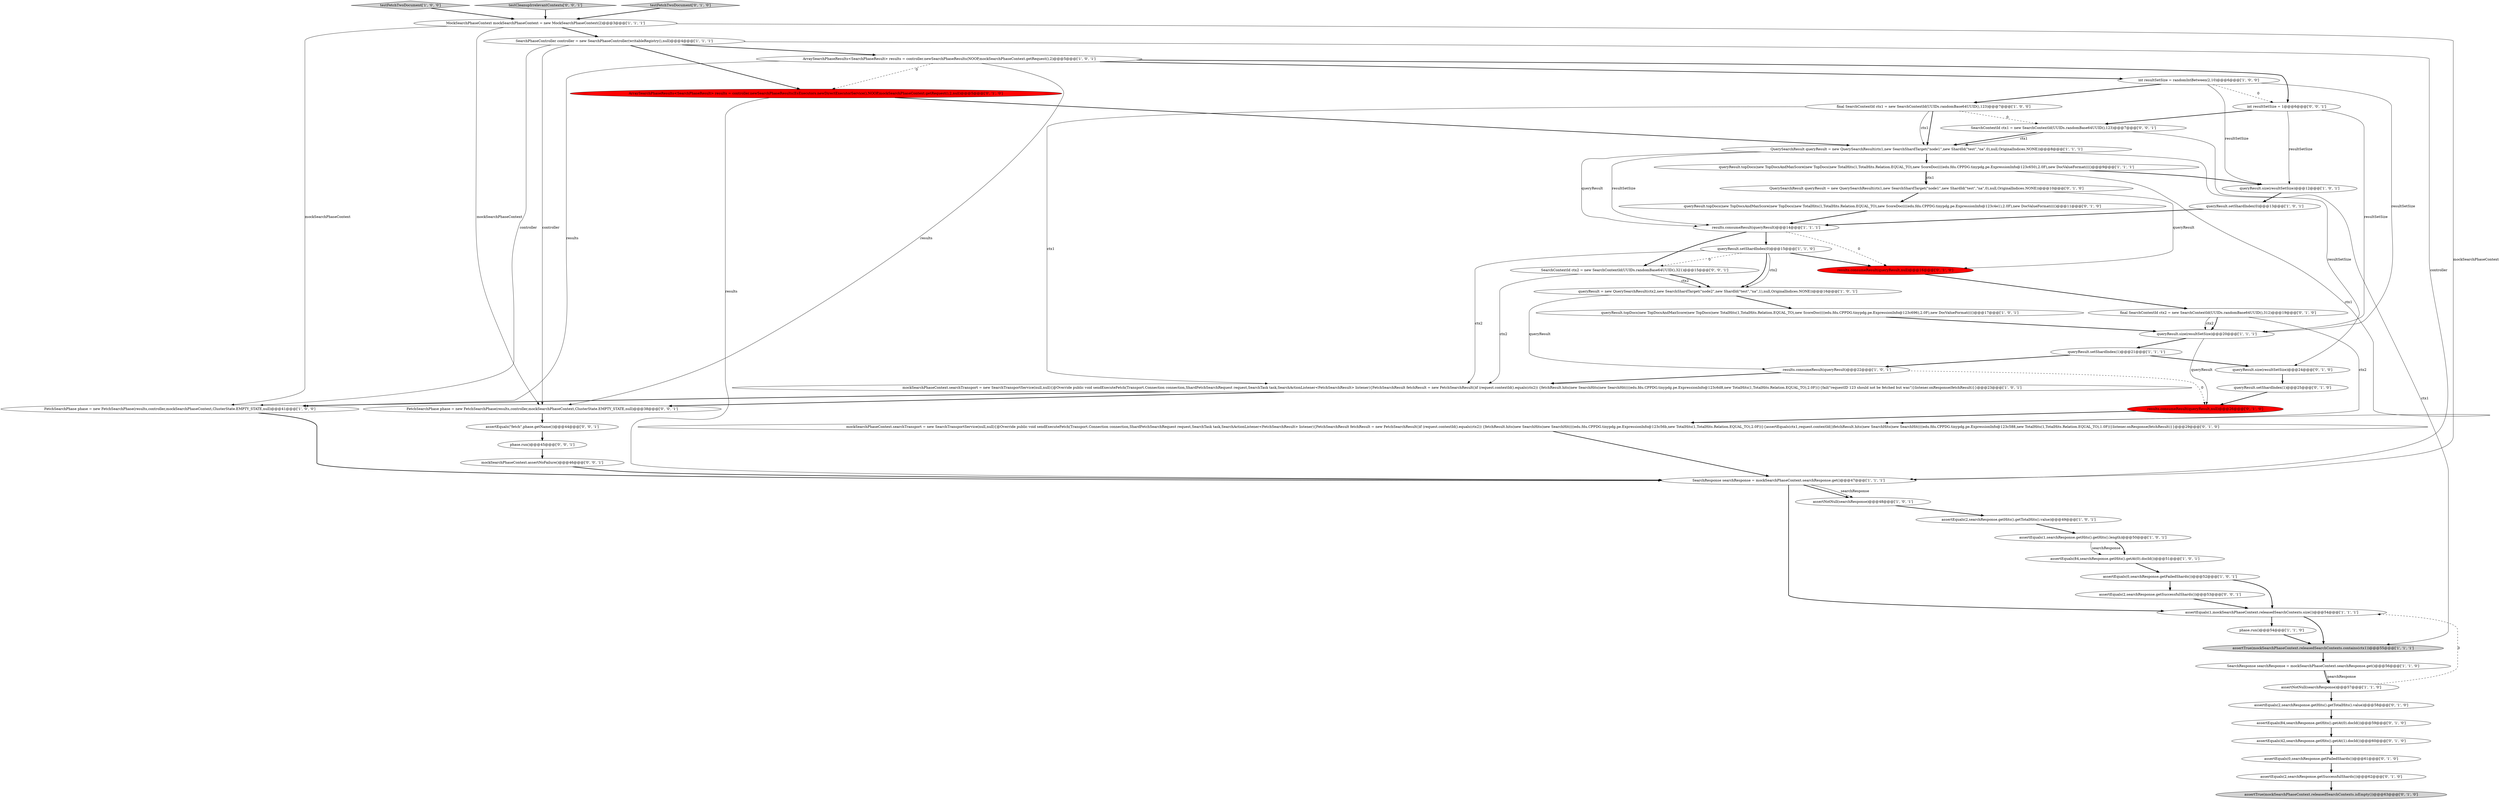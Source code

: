 digraph {
23 [style = filled, label = "assertEquals(84,searchResponse.getHits().getAt(0).docId())@@@51@@@['1', '0', '1']", fillcolor = white, shape = ellipse image = "AAA0AAABBB1BBB"];
26 [style = filled, label = "assertNotNull(searchResponse)@@@57@@@['1', '1', '0']", fillcolor = white, shape = ellipse image = "AAA0AAABBB1BBB"];
50 [style = filled, label = "assertEquals(2,searchResponse.getSuccessfulShards())@@@53@@@['0', '0', '1']", fillcolor = white, shape = ellipse image = "AAA0AAABBB3BBB"];
54 [style = filled, label = "assertEquals(\"fetch\",phase.getName())@@@44@@@['0', '0', '1']", fillcolor = white, shape = ellipse image = "AAA0AAABBB3BBB"];
16 [style = filled, label = "queryResult.size(resultSetSize)@@@12@@@['1', '0', '1']", fillcolor = white, shape = ellipse image = "AAA0AAABBB1BBB"];
1 [style = filled, label = "QuerySearchResult queryResult = new QuerySearchResult(ctx1,new SearchShardTarget(\"node1\",new ShardId(\"test\",\"na\",0),null,OriginalIndices.NONE))@@@8@@@['1', '1', '1']", fillcolor = white, shape = ellipse image = "AAA0AAABBB1BBB"];
27 [style = filled, label = "queryResult.setShardIndex(1)@@@21@@@['1', '1', '1']", fillcolor = white, shape = ellipse image = "AAA0AAABBB1BBB"];
3 [style = filled, label = "SearchResponse searchResponse = mockSearchPhaseContext.searchResponse.get()@@@47@@@['1', '1', '1']", fillcolor = white, shape = ellipse image = "AAA0AAABBB1BBB"];
2 [style = filled, label = "FetchSearchPhase phase = new FetchSearchPhase(results,controller,mockSearchPhaseContext,ClusterState.EMPTY_STATE,null)@@@41@@@['1', '0', '0']", fillcolor = white, shape = ellipse image = "AAA0AAABBB1BBB"];
45 [style = filled, label = "assertEquals(2,searchResponse.getHits().getTotalHits().value)@@@58@@@['0', '1', '0']", fillcolor = white, shape = ellipse image = "AAA0AAABBB2BBB"];
18 [style = filled, label = "mockSearchPhaseContext.searchTransport = new SearchTransportService(null,null){@Override public void sendExecuteFetch(Transport.Connection connection,ShardFetchSearchRequest request,SearchTask task,SearchActionListener<FetchSearchResult> listener){FetchSearchResult fetchResult = new FetchSearchResult()if (request.contextId().equals(ctx2)) {fetchResult.hits(new SearchHits(new SearchHit((((edu.fdu.CPPDG.tinypdg.pe.ExpressionInfo@123c6d8,new TotalHits(1,TotalHits.Relation.EQUAL_TO),2.0F))}{fail(\"requestID 123 should not be fetched but was\")}listener.onResponse(fetchResult)}}@@@23@@@['1', '0', '1']", fillcolor = white, shape = ellipse image = "AAA0AAABBB1BBB"];
39 [style = filled, label = "final SearchContextId ctx2 = new SearchContextId(UUIDs.randomBase64UUID(),312)@@@19@@@['0', '1', '0']", fillcolor = white, shape = ellipse image = "AAA0AAABBB2BBB"];
32 [style = filled, label = "assertEquals(42,searchResponse.getHits().getAt(1).docId())@@@60@@@['0', '1', '0']", fillcolor = white, shape = ellipse image = "AAA0AAABBB2BBB"];
36 [style = filled, label = "queryResult.topDocs(new TopDocsAndMaxScore(new TopDocs(new TotalHits(1,TotalHits.Relation.EQUAL_TO),new ScoreDoc((((edu.fdu.CPPDG.tinypdg.pe.ExpressionInfo@123c4e1),2.0F),new DocValueFormat(((()@@@11@@@['0', '1', '0']", fillcolor = white, shape = ellipse image = "AAA0AAABBB2BBB"];
15 [style = filled, label = "assertEquals(1,mockSearchPhaseContext.releasedSearchContexts.size())@@@54@@@['1', '1', '1']", fillcolor = white, shape = ellipse image = "AAA0AAABBB1BBB"];
47 [style = filled, label = "FetchSearchPhase phase = new FetchSearchPhase(results,controller,mockSearchPhaseContext,ClusterState.EMPTY_STATE,null)@@@38@@@['0', '0', '1']", fillcolor = white, shape = ellipse image = "AAA0AAABBB3BBB"];
11 [style = filled, label = "queryResult.setShardIndex(0)@@@13@@@['1', '0', '1']", fillcolor = white, shape = ellipse image = "AAA0AAABBB1BBB"];
10 [style = filled, label = "assertTrue(mockSearchPhaseContext.releasedSearchContexts.contains(ctx1))@@@55@@@['1', '1', '1']", fillcolor = lightgray, shape = ellipse image = "AAA0AAABBB1BBB"];
9 [style = filled, label = "queryResult.size(resultSetSize)@@@20@@@['1', '1', '1']", fillcolor = white, shape = ellipse image = "AAA0AAABBB1BBB"];
6 [style = filled, label = "queryResult.setShardIndex(0)@@@15@@@['1', '1', '0']", fillcolor = white, shape = ellipse image = "AAA0AAABBB1BBB"];
21 [style = filled, label = "testFetchTwoDocument['1', '0', '0']", fillcolor = lightgray, shape = diamond image = "AAA0AAABBB1BBB"];
7 [style = filled, label = "ArraySearchPhaseResults<SearchPhaseResult> results = controller.newSearchPhaseResults(NOOP,mockSearchPhaseContext.getRequest(),2)@@@5@@@['1', '0', '1']", fillcolor = white, shape = ellipse image = "AAA0AAABBB1BBB"];
38 [style = filled, label = "assertTrue(mockSearchPhaseContext.releasedSearchContexts.isEmpty())@@@63@@@['0', '1', '0']", fillcolor = lightgray, shape = ellipse image = "AAA0AAABBB2BBB"];
49 [style = filled, label = "SearchContextId ctx2 = new SearchContextId(UUIDs.randomBase64UUID(),321)@@@15@@@['0', '0', '1']", fillcolor = white, shape = ellipse image = "AAA0AAABBB3BBB"];
24 [style = filled, label = "results.consumeResult(queryResult)@@@14@@@['1', '1', '1']", fillcolor = white, shape = ellipse image = "AAA0AAABBB1BBB"];
29 [style = filled, label = "int resultSetSize = randomIntBetween(2,10)@@@6@@@['1', '0', '0']", fillcolor = white, shape = ellipse image = "AAA0AAABBB1BBB"];
14 [style = filled, label = "assertEquals(2,searchResponse.getHits().getTotalHits().value)@@@49@@@['1', '0', '1']", fillcolor = white, shape = ellipse image = "AAA0AAABBB1BBB"];
19 [style = filled, label = "queryResult.topDocs(new TopDocsAndMaxScore(new TopDocs(new TotalHits(1,TotalHits.Relation.EQUAL_TO),new ScoreDoc((((edu.fdu.CPPDG.tinypdg.pe.ExpressionInfo@123c696),2.0F),new DocValueFormat(((()@@@17@@@['1', '0', '1']", fillcolor = white, shape = ellipse image = "AAA0AAABBB1BBB"];
52 [style = filled, label = "mockSearchPhaseContext.assertNoFailure()@@@46@@@['0', '0', '1']", fillcolor = white, shape = ellipse image = "AAA0AAABBB3BBB"];
34 [style = filled, label = "results.consumeResult(queryResult,null)@@@16@@@['0', '1', '0']", fillcolor = red, shape = ellipse image = "AAA1AAABBB2BBB"];
17 [style = filled, label = "results.consumeResult(queryResult)@@@22@@@['1', '0', '1']", fillcolor = white, shape = ellipse image = "AAA0AAABBB1BBB"];
33 [style = filled, label = "assertEquals(0,searchResponse.getFailedShards())@@@61@@@['0', '1', '0']", fillcolor = white, shape = ellipse image = "AAA0AAABBB2BBB"];
48 [style = filled, label = "testCleanupIrrelevantContexts['0', '0', '1']", fillcolor = lightgray, shape = diamond image = "AAA0AAABBB3BBB"];
41 [style = filled, label = "assertEquals(84,searchResponse.getHits().getAt(0).docId())@@@59@@@['0', '1', '0']", fillcolor = white, shape = ellipse image = "AAA0AAABBB2BBB"];
5 [style = filled, label = "queryResult.topDocs(new TopDocsAndMaxScore(new TopDocs(new TotalHits(1,TotalHits.Relation.EQUAL_TO),new ScoreDoc((((edu.fdu.CPPDG.tinypdg.pe.ExpressionInfo@123c650),2.0F),new DocValueFormat(((()@@@9@@@['1', '1', '1']", fillcolor = white, shape = ellipse image = "AAA0AAABBB1BBB"];
0 [style = filled, label = "assertEquals(0,searchResponse.getFailedShards())@@@52@@@['1', '0', '1']", fillcolor = white, shape = ellipse image = "AAA0AAABBB1BBB"];
4 [style = filled, label = "MockSearchPhaseContext mockSearchPhaseContext = new MockSearchPhaseContext(2)@@@3@@@['1', '1', '1']", fillcolor = white, shape = ellipse image = "AAA0AAABBB1BBB"];
28 [style = filled, label = "assertNotNull(searchResponse)@@@48@@@['1', '0', '1']", fillcolor = white, shape = ellipse image = "AAA0AAABBB1BBB"];
42 [style = filled, label = "QuerySearchResult queryResult = new QuerySearchResult(ctx1,new SearchShardTarget(\"node1\",new ShardId(\"test\",\"na\",0),null,OriginalIndices.NONE))@@@10@@@['0', '1', '0']", fillcolor = white, shape = ellipse image = "AAA0AAABBB2BBB"];
44 [style = filled, label = "testFetchTwoDocument['0', '1', '0']", fillcolor = lightgray, shape = diamond image = "AAA0AAABBB2BBB"];
40 [style = filled, label = "mockSearchPhaseContext.searchTransport = new SearchTransportService(null,null){@Override public void sendExecuteFetch(Transport.Connection connection,ShardFetchSearchRequest request,SearchTask task,SearchActionListener<FetchSearchResult> listener){FetchSearchResult fetchResult = new FetchSearchResult()if (request.contextId().equals(ctx2)) {fetchResult.hits(new SearchHits(new SearchHit((((edu.fdu.CPPDG.tinypdg.pe.ExpressionInfo@123c56b,new TotalHits(1,TotalHits.Relation.EQUAL_TO),2.0F))}{assertEquals(ctx1,request.contextId())fetchResult.hits(new SearchHits(new SearchHit((((edu.fdu.CPPDG.tinypdg.pe.ExpressionInfo@123c588,new TotalHits(1,TotalHits.Relation.EQUAL_TO),1.0F))}listener.onResponse(fetchResult)}}@@@29@@@['0', '1', '0']", fillcolor = white, shape = ellipse image = "AAA0AAABBB2BBB"];
51 [style = filled, label = "SearchContextId ctx1 = new SearchContextId(UUIDs.randomBase64UUID(),123)@@@7@@@['0', '0', '1']", fillcolor = white, shape = ellipse image = "AAA0AAABBB3BBB"];
8 [style = filled, label = "final SearchContextId ctx1 = new SearchContextId(UUIDs.randomBase64UUID(),123)@@@7@@@['1', '0', '0']", fillcolor = white, shape = ellipse image = "AAA0AAABBB1BBB"];
12 [style = filled, label = "SearchPhaseController controller = new SearchPhaseController(writableRegistry(),null)@@@4@@@['1', '1', '1']", fillcolor = white, shape = ellipse image = "AAA0AAABBB1BBB"];
30 [style = filled, label = "assertEquals(2,searchResponse.getSuccessfulShards())@@@62@@@['0', '1', '0']", fillcolor = white, shape = ellipse image = "AAA0AAABBB2BBB"];
46 [style = filled, label = "phase.run()@@@45@@@['0', '0', '1']", fillcolor = white, shape = ellipse image = "AAA0AAABBB3BBB"];
53 [style = filled, label = "int resultSetSize = 1@@@6@@@['0', '0', '1']", fillcolor = white, shape = ellipse image = "AAA0AAABBB3BBB"];
25 [style = filled, label = "phase.run()@@@54@@@['1', '1', '0']", fillcolor = white, shape = ellipse image = "AAA0AAABBB1BBB"];
43 [style = filled, label = "queryResult.size(resultSetSize)@@@24@@@['0', '1', '0']", fillcolor = white, shape = ellipse image = "AAA0AAABBB2BBB"];
35 [style = filled, label = "ArraySearchPhaseResults<SearchPhaseResult> results = controller.newSearchPhaseResults(EsExecutors.newDirectExecutorService(),NOOP,mockSearchPhaseContext.getRequest(),2,null)@@@5@@@['0', '1', '0']", fillcolor = red, shape = ellipse image = "AAA1AAABBB2BBB"];
20 [style = filled, label = "assertEquals(1,searchResponse.getHits().getHits().length)@@@50@@@['1', '0', '1']", fillcolor = white, shape = ellipse image = "AAA0AAABBB1BBB"];
37 [style = filled, label = "results.consumeResult(queryResult,null)@@@26@@@['0', '1', '0']", fillcolor = red, shape = ellipse image = "AAA1AAABBB2BBB"];
13 [style = filled, label = "SearchResponse searchResponse = mockSearchPhaseContext.searchResponse.get()@@@56@@@['1', '1', '0']", fillcolor = white, shape = ellipse image = "AAA0AAABBB1BBB"];
31 [style = filled, label = "queryResult.setShardIndex(1)@@@25@@@['0', '1', '0']", fillcolor = white, shape = ellipse image = "AAA0AAABBB2BBB"];
22 [style = filled, label = "queryResult = new QuerySearchResult(ctx2,new SearchShardTarget(\"node2\",new ShardId(\"test\",\"na\",1),null,OriginalIndices.NONE))@@@16@@@['1', '0', '1']", fillcolor = white, shape = ellipse image = "AAA0AAABBB1BBB"];
1->5 [style = bold, label=""];
31->37 [style = bold, label=""];
53->9 [style = solid, label="resultSetSize"];
49->22 [style = solid, label="ctx2"];
15->10 [style = bold, label=""];
1->24 [style = solid, label="queryResult"];
6->22 [style = bold, label=""];
15->25 [style = bold, label=""];
39->9 [style = bold, label=""];
48->4 [style = bold, label=""];
51->1 [style = bold, label=""];
12->3 [style = solid, label="controller"];
12->7 [style = bold, label=""];
0->15 [style = bold, label=""];
28->14 [style = bold, label=""];
49->22 [style = bold, label=""];
51->1 [style = solid, label="ctx1"];
8->1 [style = bold, label=""];
24->49 [style = bold, label=""];
36->24 [style = bold, label=""];
19->9 [style = bold, label=""];
8->51 [style = dashed, label="0"];
12->47 [style = solid, label="controller"];
7->35 [style = dashed, label="0"];
27->17 [style = bold, label=""];
25->10 [style = bold, label=""];
49->18 [style = solid, label="ctx2"];
14->20 [style = bold, label=""];
7->29 [style = bold, label=""];
1->43 [style = solid, label="resultSetSize"];
45->41 [style = bold, label=""];
7->2 [style = solid, label="results"];
41->32 [style = bold, label=""];
29->9 [style = solid, label="resultSetSize"];
51->10 [style = solid, label="ctx1"];
1->24 [style = solid, label="resultSetSize"];
29->16 [style = solid, label="resultSetSize"];
54->46 [style = bold, label=""];
7->47 [style = solid, label="results"];
12->35 [style = bold, label=""];
8->18 [style = solid, label="ctx1"];
6->49 [style = dashed, label="0"];
20->23 [style = bold, label=""];
44->4 [style = bold, label=""];
47->54 [style = bold, label=""];
40->3 [style = bold, label=""];
39->9 [style = solid, label="ctx2"];
42->34 [style = solid, label="queryResult"];
33->30 [style = bold, label=""];
12->2 [style = solid, label="controller"];
24->34 [style = dashed, label="0"];
21->4 [style = bold, label=""];
5->40 [style = solid, label="ctx1"];
8->1 [style = solid, label="ctx1"];
5->42 [style = solid, label="ctx1"];
27->43 [style = bold, label=""];
6->34 [style = bold, label=""];
18->47 [style = bold, label=""];
22->19 [style = bold, label=""];
4->47 [style = solid, label="mockSearchPhaseContext"];
2->3 [style = bold, label=""];
35->3 [style = solid, label="results"];
26->15 [style = dashed, label="0"];
22->17 [style = solid, label="queryResult"];
11->24 [style = bold, label=""];
23->0 [style = bold, label=""];
53->16 [style = solid, label="resultSetSize"];
4->2 [style = solid, label="mockSearchPhaseContext"];
32->33 [style = bold, label=""];
9->27 [style = bold, label=""];
5->16 [style = bold, label=""];
3->28 [style = bold, label=""];
35->1 [style = bold, label=""];
10->13 [style = bold, label=""];
13->26 [style = bold, label=""];
34->39 [style = bold, label=""];
3->28 [style = solid, label="searchResponse"];
4->12 [style = bold, label=""];
50->15 [style = bold, label=""];
9->37 [style = solid, label="queryResult"];
20->23 [style = solid, label="searchResponse"];
29->53 [style = dashed, label="0"];
43->31 [style = bold, label=""];
29->8 [style = bold, label=""];
30->38 [style = bold, label=""];
16->11 [style = bold, label=""];
53->51 [style = bold, label=""];
39->40 [style = solid, label="ctx2"];
3->15 [style = bold, label=""];
42->36 [style = bold, label=""];
18->2 [style = bold, label=""];
46->52 [style = bold, label=""];
0->50 [style = bold, label=""];
4->3 [style = solid, label="mockSearchPhaseContext"];
13->26 [style = solid, label="searchResponse"];
17->18 [style = bold, label=""];
52->3 [style = bold, label=""];
26->45 [style = bold, label=""];
17->37 [style = dashed, label="0"];
5->42 [style = bold, label=""];
24->6 [style = bold, label=""];
6->18 [style = solid, label="ctx2"];
37->40 [style = bold, label=""];
6->22 [style = solid, label="ctx2"];
7->53 [style = bold, label=""];
}
